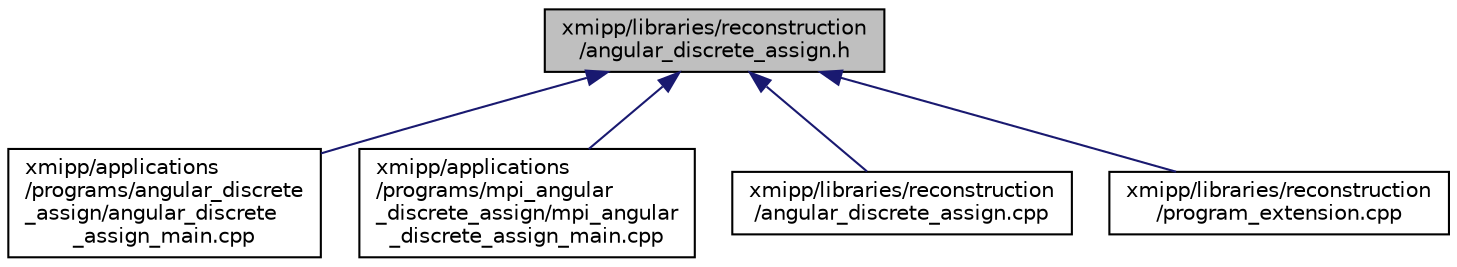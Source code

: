 digraph "xmipp/libraries/reconstruction/angular_discrete_assign.h"
{
  edge [fontname="Helvetica",fontsize="10",labelfontname="Helvetica",labelfontsize="10"];
  node [fontname="Helvetica",fontsize="10",shape=record];
  Node68 [label="xmipp/libraries/reconstruction\l/angular_discrete_assign.h",height=0.2,width=0.4,color="black", fillcolor="grey75", style="filled", fontcolor="black"];
  Node68 -> Node69 [dir="back",color="midnightblue",fontsize="10",style="solid",fontname="Helvetica"];
  Node69 [label="xmipp/applications\l/programs/angular_discrete\l_assign/angular_discrete\l_assign_main.cpp",height=0.2,width=0.4,color="black", fillcolor="white", style="filled",URL="$angular__discrete__assign__main_8cpp.html"];
  Node68 -> Node70 [dir="back",color="midnightblue",fontsize="10",style="solid",fontname="Helvetica"];
  Node70 [label="xmipp/applications\l/programs/mpi_angular\l_discrete_assign/mpi_angular\l_discrete_assign_main.cpp",height=0.2,width=0.4,color="black", fillcolor="white", style="filled",URL="$mpi__angular__discrete__assign__main_8cpp.html"];
  Node68 -> Node71 [dir="back",color="midnightblue",fontsize="10",style="solid",fontname="Helvetica"];
  Node71 [label="xmipp/libraries/reconstruction\l/angular_discrete_assign.cpp",height=0.2,width=0.4,color="black", fillcolor="white", style="filled",URL="$angular__discrete__assign_8cpp.html"];
  Node68 -> Node72 [dir="back",color="midnightblue",fontsize="10",style="solid",fontname="Helvetica"];
  Node72 [label="xmipp/libraries/reconstruction\l/program_extension.cpp",height=0.2,width=0.4,color="black", fillcolor="white", style="filled",URL="$program__extension_8cpp.html"];
}
